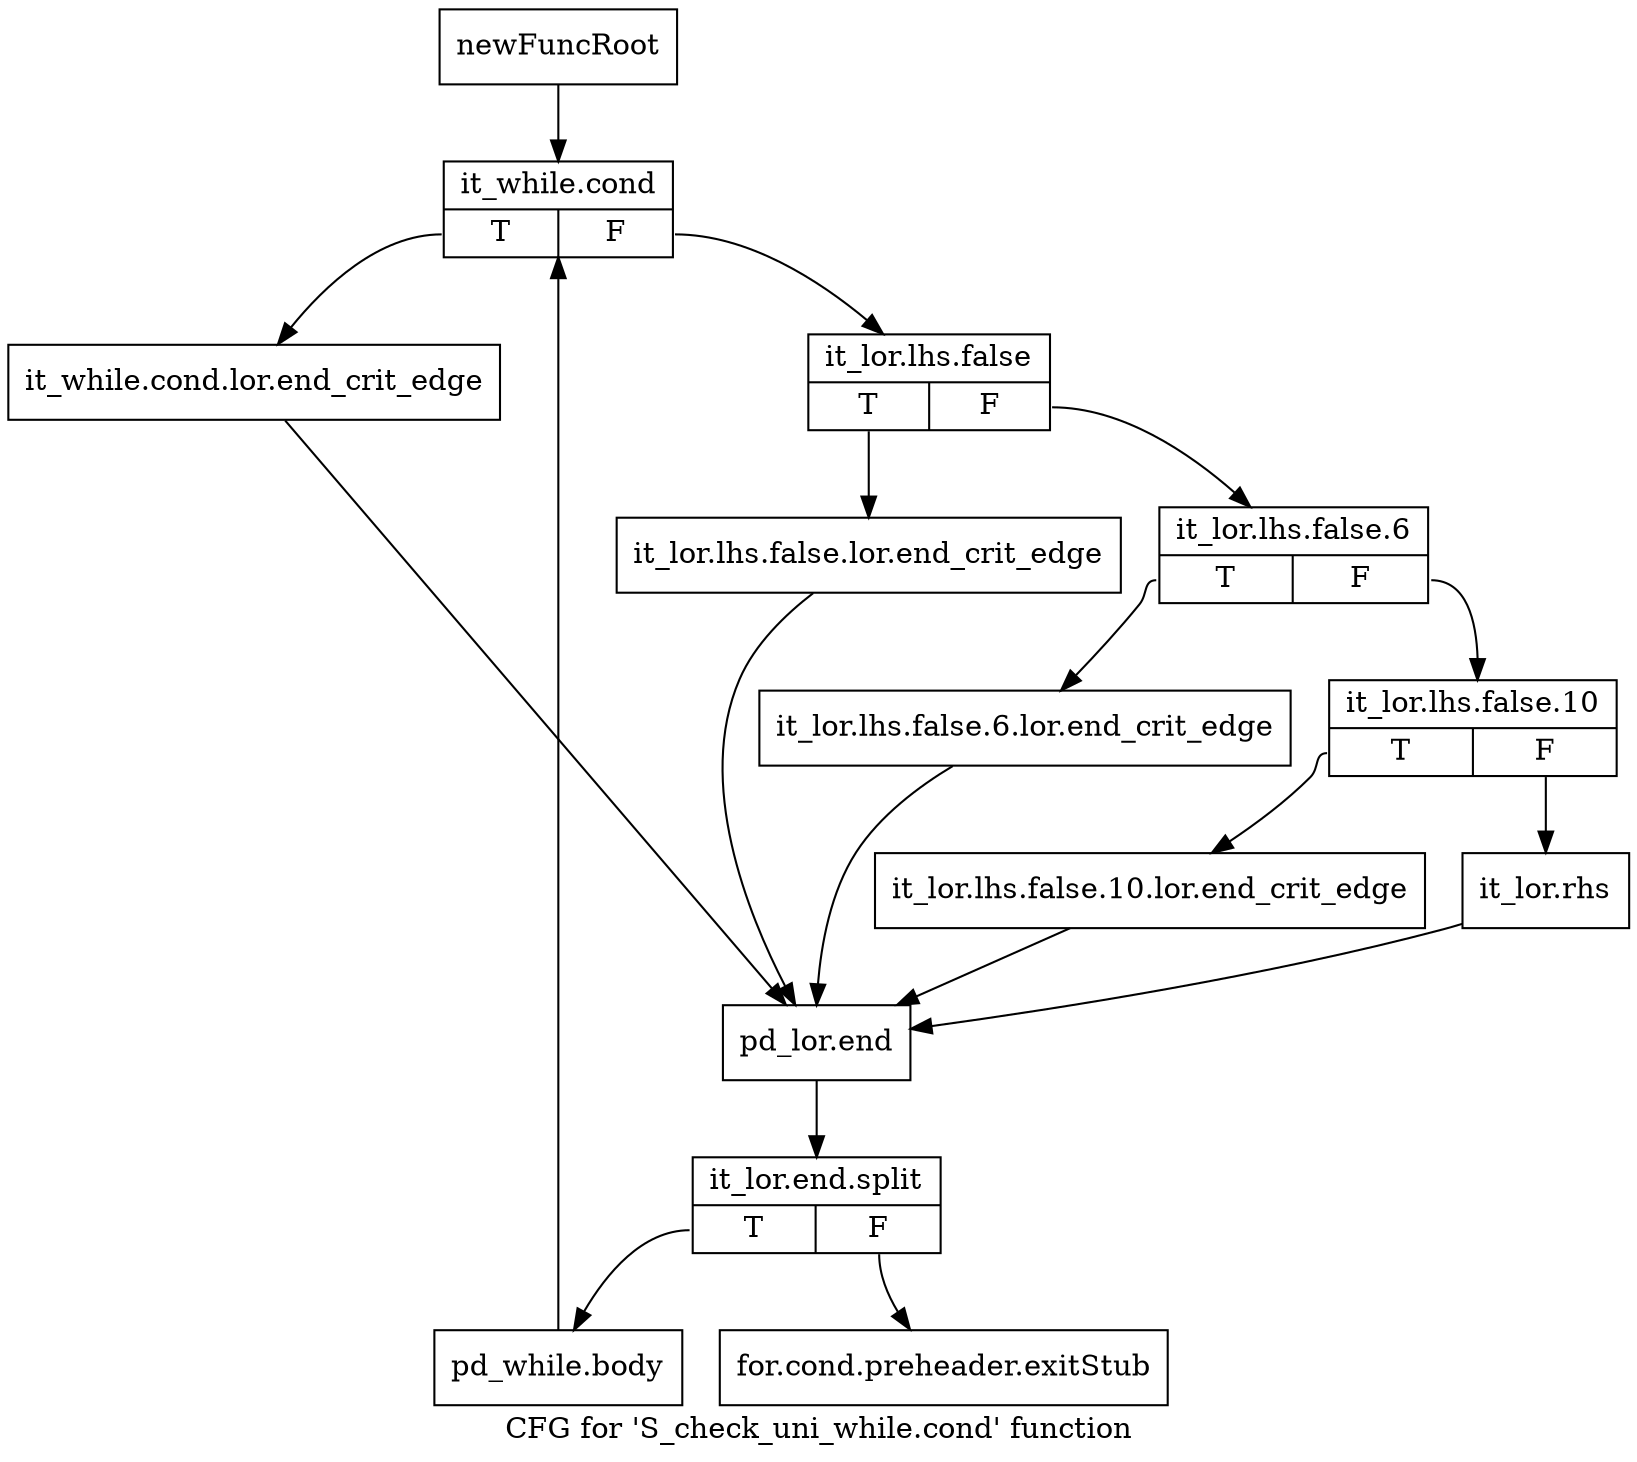 digraph "CFG for 'S_check_uni_while.cond' function" {
	label="CFG for 'S_check_uni_while.cond' function";

	Node0x5709da0 [shape=record,label="{newFuncRoot}"];
	Node0x5709da0 -> Node0x5719e30;
	Node0x5709df0 [shape=record,label="{for.cond.preheader.exitStub}"];
	Node0x5719e30 [shape=record,label="{it_while.cond|{<s0>T|<s1>F}}"];
	Node0x5719e30:s0 -> Node0x571a0b0;
	Node0x5719e30:s1 -> Node0x5719e80;
	Node0x5719e80 [shape=record,label="{it_lor.lhs.false|{<s0>T|<s1>F}}"];
	Node0x5719e80:s0 -> Node0x571a060;
	Node0x5719e80:s1 -> Node0x5719ed0;
	Node0x5719ed0 [shape=record,label="{it_lor.lhs.false.6|{<s0>T|<s1>F}}"];
	Node0x5719ed0:s0 -> Node0x571a010;
	Node0x5719ed0:s1 -> Node0x5719f20;
	Node0x5719f20 [shape=record,label="{it_lor.lhs.false.10|{<s0>T|<s1>F}}"];
	Node0x5719f20:s0 -> Node0x5719fc0;
	Node0x5719f20:s1 -> Node0x5719f70;
	Node0x5719f70 [shape=record,label="{it_lor.rhs}"];
	Node0x5719f70 -> Node0x571a100;
	Node0x5719fc0 [shape=record,label="{it_lor.lhs.false.10.lor.end_crit_edge}"];
	Node0x5719fc0 -> Node0x571a100;
	Node0x571a010 [shape=record,label="{it_lor.lhs.false.6.lor.end_crit_edge}"];
	Node0x571a010 -> Node0x571a100;
	Node0x571a060 [shape=record,label="{it_lor.lhs.false.lor.end_crit_edge}"];
	Node0x571a060 -> Node0x571a100;
	Node0x571a0b0 [shape=record,label="{it_while.cond.lor.end_crit_edge}"];
	Node0x571a0b0 -> Node0x571a100;
	Node0x571a100 [shape=record,label="{pd_lor.end}"];
	Node0x571a100 -> Node0x6de7230;
	Node0x6de7230 [shape=record,label="{it_lor.end.split|{<s0>T|<s1>F}}"];
	Node0x6de7230:s0 -> Node0x571a150;
	Node0x6de7230:s1 -> Node0x5709df0;
	Node0x571a150 [shape=record,label="{pd_while.body}"];
	Node0x571a150 -> Node0x5719e30;
}
